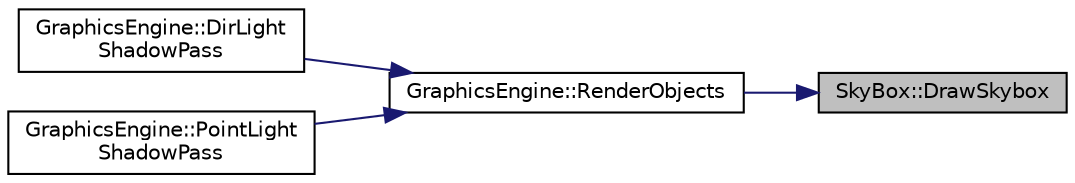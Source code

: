 digraph "SkyBox::DrawSkybox"
{
 // LATEX_PDF_SIZE
  edge [fontname="Helvetica",fontsize="10",labelfontname="Helvetica",labelfontsize="10"];
  node [fontname="Helvetica",fontsize="10",shape=record];
  rankdir="RL";
  Node6 [label="SkyBox::DrawSkybox",height=0.2,width=0.4,color="black", fillcolor="grey75", style="filled", fontcolor="black",tooltip=" "];
  Node6 -> Node7 [dir="back",color="midnightblue",fontsize="10",style="solid",fontname="Helvetica"];
  Node7 [label="GraphicsEngine::RenderObjects",height=0.2,width=0.4,color="black", fillcolor="white", style="filled",URL="$class_graphics_engine.html#a070c6c156248e2846cf454770afa58fc",tooltip=" "];
  Node7 -> Node8 [dir="back",color="midnightblue",fontsize="10",style="solid",fontname="Helvetica"];
  Node8 [label="GraphicsEngine::DirLight\lShadowPass",height=0.2,width=0.4,color="black", fillcolor="white", style="filled",URL="$class_graphics_engine.html#a33255cbf364dbd5d51dea96c8d6c3b14",tooltip=" "];
  Node7 -> Node9 [dir="back",color="midnightblue",fontsize="10",style="solid",fontname="Helvetica"];
  Node9 [label="GraphicsEngine::PointLight\lShadowPass",height=0.2,width=0.4,color="black", fillcolor="white", style="filled",URL="$class_graphics_engine.html#a13a36eba901419eed2f12659576e7dce",tooltip=" "];
}
